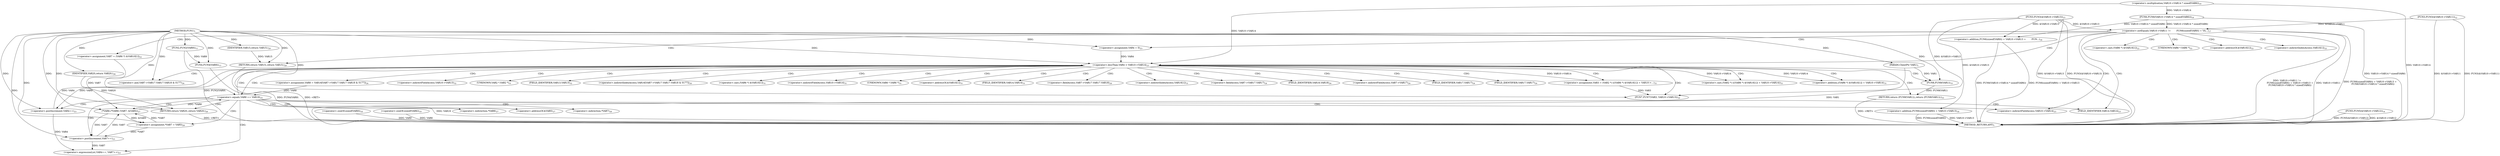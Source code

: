 digraph "FUN1" {  
"8" [label = <(METHOD,FUN1)<SUB>1</SUB>> ]
"134" [label = <(METHOD_RETURN,ANY)<SUB>1</SUB>> ]
"9" [label = <(PARAM,ClientPtr VAR1)<SUB>1</SUB>> ]
"16" [label = <(FUN2,FUN2(VAR9))<SUB>11</SUB>> ]
"18" [label = <(FUN3,FUN3(&amp;VAR10-&gt;VAR11))<SUB>12</SUB>> ]
"23" [label = <(FUN4,FUN4(VAR9))<SUB>13</SUB>> ]
"25" [label = <(FUN5,FUN5(&amp;VAR10-&gt;VAR12))<SUB>14</SUB>> ]
"30" [label = <(FUN3,FUN3(&amp;VAR10-&gt;VAR13))<SUB>15</SUB>> ]
"58" [label = <(&lt;operator&gt;.assignment,VAR7 = (VAR6 *) &amp;VAR10[1])<SUB>22</SUB>> ]
"112" [label = <(&lt;operator&gt;.assignment,VAR3 = (VAR2 *) (((VAR6 *) &amp;VAR10[1]) + VAR10-&gt;...)<SUB>31</SUB>> ]
"126" [label = <(FUN7,FUN7(VAR3, VAR10-&gt;VAR13))<SUB>32</SUB>> ]
"131" [label = <(RETURN,return (FUN8(VAR1));,return (FUN8(VAR1));)<SUB>33</SUB>> ]
"36" [label = <(&lt;operator&gt;.notEquals,VAR10-&gt;VAR11 !=
        FUN6(sizeof(VAR9)) + VA...)<SUB>17</SUB>> ]
"71" [label = <(&lt;operator&gt;.lessThan,VAR4 &lt; VAR10-&gt;VAR14)<SUB>23</SUB>> ]
"76" [label = <(&lt;operator&gt;.expressionList,VAR4++, VAR7++)<SUB>23</SUB>> ]
"132" [label = <(FUN8,FUN8(VAR1))<SUB>33</SUB>> ]
"56" [label = <(RETURN,return VAR15;,return VAR15;)<SUB>20</SUB>> ]
"68" [label = <(&lt;operator&gt;.assignment,VAR4 = 0)<SUB>23</SUB>> ]
"82" [label = <(&lt;operator&gt;.assignment,VAR8 = VAR16[VAR7-&gt;VAR17.VAR17.VAR18 &amp; 0177])<SUB>24</SUB>> ]
"102" [label = <(*VAR8,(*VAR8) (VAR7, &amp;VAR5))<SUB>27</SUB>> ]
"108" [label = <(&lt;operator&gt;.assignment,*VAR7 = VAR5)<SUB>28</SUB>> ]
"114" [label = <(&lt;operator&gt;.cast,(VAR2 *) (((VAR6 *) &amp;VAR10[1]) + VAR10-&gt;VAR14))<SUB>31</SUB>> ]
"40" [label = <(&lt;operator&gt;.addition,FUN6(sizeof(VAR9)) + VAR10-&gt;VAR13 +
        FUN...)<SUB>18</SUB>> ]
"57" [label = <(IDENTIFIER,VAR15,return VAR15;)<SUB>20</SUB>> ]
"77" [label = <(&lt;operator&gt;.postIncrement,VAR4++)<SUB>23</SUB>> ]
"79" [label = <(&lt;operator&gt;.postIncrement,VAR7++)<SUB>23</SUB>> ]
"96" [label = <(&lt;operator&gt;.equals,VAR8 == VAR19)<SUB>25</SUB>> ]
"116" [label = <(&lt;operator&gt;.addition,((VAR6 *) &amp;VAR10[1]) + VAR10-&gt;VAR14)<SUB>31</SUB>> ]
"41" [label = <(&lt;operator&gt;.addition,FUN6(sizeof(VAR9)) + VAR10-&gt;VAR13)<SUB>18</SUB>> ]
"48" [label = <(FUN6,FUN6(VAR10-&gt;VAR14 * sizeof(VAR6)))<SUB>19</SUB>> ]
"100" [label = <(RETURN,return VAR20;,return VAR20;)<SUB>26</SUB>> ]
"49" [label = <(&lt;operator&gt;.multiplication,VAR10-&gt;VAR14 * sizeof(VAR6))<SUB>19</SUB>> ]
"86" [label = <(&lt;operator&gt;.and,VAR7-&gt;VAR17.VAR17.VAR18 &amp; 0177)<SUB>24</SUB>> ]
"101" [label = <(IDENTIFIER,VAR20,return VAR20;)<SUB>26</SUB>> ]
"43" [label = <(&lt;operator&gt;.sizeOf,sizeof(VAR9))<SUB>18</SUB>> ]
"53" [label = <(&lt;operator&gt;.sizeOf,sizeof(VAR6))<SUB>19</SUB>> ]
"60" [label = <(&lt;operator&gt;.cast,(VAR6 *) &amp;VAR10[1])<SUB>22</SUB>> ]
"128" [label = <(&lt;operator&gt;.indirectFieldAccess,VAR10-&gt;VAR13)<SUB>32</SUB>> ]
"61" [label = <(UNKNOWN,VAR6 *,VAR6 *)<SUB>22</SUB>> ]
"62" [label = <(&lt;operator&gt;.addressOf,&amp;VAR10[1])<SUB>22</SUB>> ]
"73" [label = <(&lt;operator&gt;.indirectFieldAccess,VAR10-&gt;VAR14)<SUB>23</SUB>> ]
"115" [label = <(UNKNOWN,VAR2 *,VAR2 *)<SUB>31</SUB>> ]
"130" [label = <(FIELD_IDENTIFIER,VAR13,VAR13)<SUB>32</SUB>> ]
"63" [label = <(&lt;operator&gt;.indirectIndexAccess,VAR10[1])<SUB>22</SUB>> ]
"75" [label = <(FIELD_IDENTIFIER,VAR14,VAR14)<SUB>23</SUB>> ]
"84" [label = <(&lt;operator&gt;.indirectIndexAccess,VAR16[VAR7-&gt;VAR17.VAR17.VAR18 &amp; 0177])<SUB>24</SUB>> ]
"103" [label = <(&lt;operator&gt;.indirection,*VAR8)<SUB>27</SUB>> ]
"106" [label = <(&lt;operator&gt;.addressOf,&amp;VAR5)<SUB>27</SUB>> ]
"109" [label = <(&lt;operator&gt;.indirection,*VAR7)<SUB>28</SUB>> ]
"117" [label = <(&lt;operator&gt;.cast,(VAR6 *) &amp;VAR10[1])<SUB>31</SUB>> ]
"123" [label = <(&lt;operator&gt;.indirectFieldAccess,VAR10-&gt;VAR14)<SUB>31</SUB>> ]
"118" [label = <(UNKNOWN,VAR6 *,VAR6 *)<SUB>31</SUB>> ]
"119" [label = <(&lt;operator&gt;.addressOf,&amp;VAR10[1])<SUB>31</SUB>> ]
"125" [label = <(FIELD_IDENTIFIER,VAR14,VAR14)<SUB>31</SUB>> ]
"87" [label = <(&lt;operator&gt;.fieldAccess,VAR7-&gt;VAR17.VAR17.VAR18)<SUB>24</SUB>> ]
"120" [label = <(&lt;operator&gt;.indirectIndexAccess,VAR10[1])<SUB>31</SUB>> ]
"88" [label = <(&lt;operator&gt;.fieldAccess,VAR7-&gt;VAR17.VAR17)<SUB>24</SUB>> ]
"93" [label = <(FIELD_IDENTIFIER,VAR18,VAR18)<SUB>24</SUB>> ]
"89" [label = <(&lt;operator&gt;.indirectFieldAccess,VAR7-&gt;VAR17)<SUB>24</SUB>> ]
"92" [label = <(FIELD_IDENTIFIER,VAR17,VAR17)<SUB>24</SUB>> ]
"91" [label = <(FIELD_IDENTIFIER,VAR17,VAR17)<SUB>24</SUB>> ]
  "56" -> "134"  [ label = "DDG: &lt;RET&gt;"] 
  "131" -> "134"  [ label = "DDG: &lt;RET&gt;"] 
  "100" -> "134"  [ label = "DDG: &lt;RET&gt;"] 
  "9" -> "134"  [ label = "DDG: VAR1"] 
  "16" -> "134"  [ label = "DDG: FUN2(VAR9)"] 
  "18" -> "134"  [ label = "DDG: &amp;VAR10-&gt;VAR11"] 
  "18" -> "134"  [ label = "DDG: FUN3(&amp;VAR10-&gt;VAR11)"] 
  "23" -> "134"  [ label = "DDG: FUN4(VAR9)"] 
  "25" -> "134"  [ label = "DDG: &amp;VAR10-&gt;VAR12"] 
  "25" -> "134"  [ label = "DDG: FUN5(&amp;VAR10-&gt;VAR12)"] 
  "30" -> "134"  [ label = "DDG: &amp;VAR10-&gt;VAR13"] 
  "30" -> "134"  [ label = "DDG: FUN3(&amp;VAR10-&gt;VAR13)"] 
  "36" -> "134"  [ label = "DDG: VAR10-&gt;VAR11"] 
  "43" -> "134"  [ label = "DDG: VAR9"] 
  "41" -> "134"  [ label = "DDG: FUN6(sizeof(VAR9))"] 
  "41" -> "134"  [ label = "DDG: VAR10-&gt;VAR13"] 
  "40" -> "134"  [ label = "DDG: FUN6(sizeof(VAR9)) + VAR10-&gt;VAR13"] 
  "49" -> "134"  [ label = "DDG: VAR10-&gt;VAR14"] 
  "48" -> "134"  [ label = "DDG: VAR10-&gt;VAR14 * sizeof(VAR6)"] 
  "40" -> "134"  [ label = "DDG: FUN6(VAR10-&gt;VAR14 * sizeof(VAR6))"] 
  "36" -> "134"  [ label = "DDG: FUN6(sizeof(VAR9)) + VAR10-&gt;VAR13 +
        FUN6(VAR10-&gt;VAR14 * sizeof(VAR6))"] 
  "36" -> "134"  [ label = "DDG: VAR10-&gt;VAR11 !=
        FUN6(sizeof(VAR9)) + VAR10-&gt;VAR13 +
        FUN6(VAR10-&gt;VAR14 * sizeof(VAR6))"] 
  "96" -> "134"  [ label = "DDG: VAR19"] 
  "53" -> "134"  [ label = "DDG: VAR6"] 
  "8" -> "9"  [ label = "DDG: "] 
  "71" -> "112"  [ label = "DDG: VAR10-&gt;VAR14"] 
  "132" -> "131"  [ label = "DDG: FUN8(VAR1)"] 
  "8" -> "16"  [ label = "DDG: "] 
  "16" -> "23"  [ label = "DDG: VAR9"] 
  "8" -> "23"  [ label = "DDG: "] 
  "112" -> "126"  [ label = "DDG: VAR3"] 
  "8" -> "126"  [ label = "DDG: "] 
  "30" -> "126"  [ label = "DDG: &amp;VAR10-&gt;VAR13"] 
  "18" -> "36"  [ label = "DDG: &amp;VAR10-&gt;VAR11"] 
  "30" -> "36"  [ label = "DDG: &amp;VAR10-&gt;VAR13"] 
  "48" -> "36"  [ label = "DDG: VAR10-&gt;VAR14 * sizeof(VAR6)"] 
  "57" -> "56"  [ label = "DDG: VAR15"] 
  "8" -> "56"  [ label = "DDG: "] 
  "8" -> "68"  [ label = "DDG: "] 
  "68" -> "71"  [ label = "DDG: VAR4"] 
  "77" -> "71"  [ label = "DDG: VAR4"] 
  "8" -> "71"  [ label = "DDG: "] 
  "49" -> "71"  [ label = "DDG: VAR10-&gt;VAR14"] 
  "77" -> "76"  [ label = "DDG: VAR4"] 
  "79" -> "76"  [ label = "DDG: VAR7"] 
  "102" -> "108"  [ label = "DDG: &amp;VAR5"] 
  "8" -> "108"  [ label = "DDG: "] 
  "71" -> "114"  [ label = "DDG: VAR10-&gt;VAR14"] 
  "9" -> "132"  [ label = "DDG: VAR1"] 
  "8" -> "132"  [ label = "DDG: "] 
  "30" -> "40"  [ label = "DDG: &amp;VAR10-&gt;VAR13"] 
  "48" -> "40"  [ label = "DDG: VAR10-&gt;VAR14 * sizeof(VAR6)"] 
  "8" -> "57"  [ label = "DDG: "] 
  "71" -> "77"  [ label = "DDG: VAR4"] 
  "8" -> "77"  [ label = "DDG: "] 
  "102" -> "79"  [ label = "DDG: VAR7"] 
  "108" -> "79"  [ label = "DDG: *VAR7"] 
  "8" -> "79"  [ label = "DDG: "] 
  "58" -> "102"  [ label = "DDG: VAR7"] 
  "108" -> "102"  [ label = "DDG: *VAR7"] 
  "79" -> "102"  [ label = "DDG: VAR7"] 
  "8" -> "102"  [ label = "DDG: "] 
  "71" -> "116"  [ label = "DDG: VAR10-&gt;VAR14"] 
  "30" -> "41"  [ label = "DDG: &amp;VAR10-&gt;VAR13"] 
  "49" -> "48"  [ label = "DDG: VAR10-&gt;VAR14"] 
  "82" -> "96"  [ label = "DDG: VAR8"] 
  "102" -> "96"  [ label = "DDG: *VAR8"] 
  "8" -> "96"  [ label = "DDG: "] 
  "101" -> "100"  [ label = "DDG: VAR20"] 
  "8" -> "100"  [ label = "DDG: "] 
  "8" -> "86"  [ label = "DDG: "] 
  "8" -> "101"  [ label = "DDG: "] 
  "36" -> "68"  [ label = "CDG: "] 
  "36" -> "60"  [ label = "CDG: "] 
  "36" -> "73"  [ label = "CDG: "] 
  "36" -> "75"  [ label = "CDG: "] 
  "36" -> "56"  [ label = "CDG: "] 
  "36" -> "58"  [ label = "CDG: "] 
  "36" -> "61"  [ label = "CDG: "] 
  "36" -> "71"  [ label = "CDG: "] 
  "36" -> "63"  [ label = "CDG: "] 
  "36" -> "62"  [ label = "CDG: "] 
  "71" -> "115"  [ label = "CDG: "] 
  "71" -> "96"  [ label = "CDG: "] 
  "71" -> "89"  [ label = "CDG: "] 
  "71" -> "120"  [ label = "CDG: "] 
  "71" -> "116"  [ label = "CDG: "] 
  "71" -> "128"  [ label = "CDG: "] 
  "71" -> "84"  [ label = "CDG: "] 
  "71" -> "114"  [ label = "CDG: "] 
  "71" -> "131"  [ label = "CDG: "] 
  "71" -> "132"  [ label = "CDG: "] 
  "71" -> "119"  [ label = "CDG: "] 
  "71" -> "92"  [ label = "CDG: "] 
  "71" -> "123"  [ label = "CDG: "] 
  "71" -> "87"  [ label = "CDG: "] 
  "71" -> "91"  [ label = "CDG: "] 
  "71" -> "112"  [ label = "CDG: "] 
  "71" -> "82"  [ label = "CDG: "] 
  "71" -> "93"  [ label = "CDG: "] 
  "71" -> "126"  [ label = "CDG: "] 
  "71" -> "130"  [ label = "CDG: "] 
  "71" -> "118"  [ label = "CDG: "] 
  "71" -> "88"  [ label = "CDG: "] 
  "71" -> "117"  [ label = "CDG: "] 
  "71" -> "125"  [ label = "CDG: "] 
  "71" -> "86"  [ label = "CDG: "] 
  "96" -> "73"  [ label = "CDG: "] 
  "96" -> "77"  [ label = "CDG: "] 
  "96" -> "75"  [ label = "CDG: "] 
  "96" -> "102"  [ label = "CDG: "] 
  "96" -> "103"  [ label = "CDG: "] 
  "96" -> "106"  [ label = "CDG: "] 
  "96" -> "76"  [ label = "CDG: "] 
  "96" -> "79"  [ label = "CDG: "] 
  "96" -> "71"  [ label = "CDG: "] 
  "96" -> "100"  [ label = "CDG: "] 
  "96" -> "108"  [ label = "CDG: "] 
  "96" -> "109"  [ label = "CDG: "] 
}
